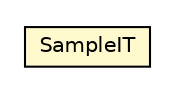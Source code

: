#!/usr/local/bin/dot
#
# Class diagram 
# Generated by UMLGraph version R5_6-24-gf6e263 (http://www.umlgraph.org/)
#

digraph G {
	edge [fontname="Helvetica",fontsize=10,labelfontname="Helvetica",labelfontsize=10];
	node [fontname="Helvetica",fontsize=10,shape=plaintext];
	nodesep=0.25;
	ranksep=0.5;
	// net.trajano.app.it.SampleIT
	c39 [label=<<table title="net.trajano.app.it.SampleIT" border="0" cellborder="1" cellspacing="0" cellpadding="2" port="p" bgcolor="lemonChiffon" href="./SampleIT.html">
		<tr><td><table border="0" cellspacing="0" cellpadding="1">
<tr><td align="center" balign="center"> SampleIT </td></tr>
		</table></td></tr>
		</table>>, URL="./SampleIT.html", fontname="Helvetica", fontcolor="black", fontsize=10.0];
}

